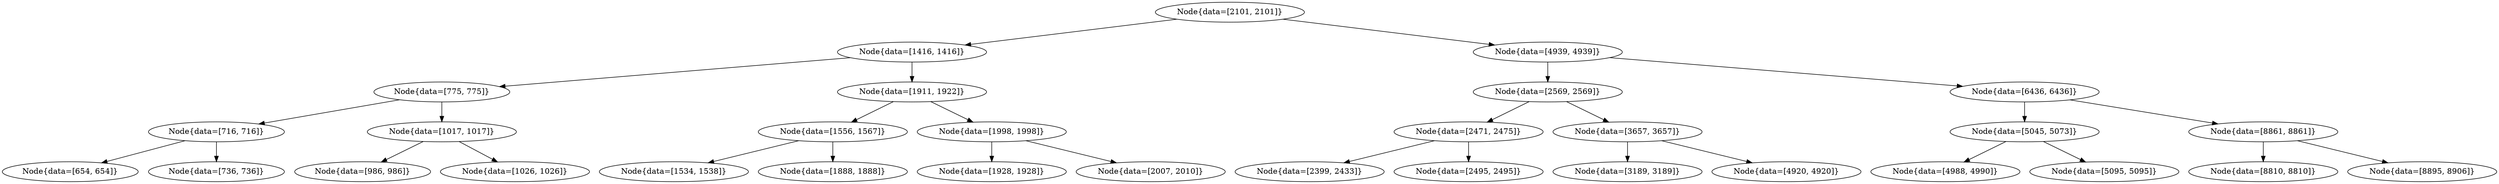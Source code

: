 digraph G{
2045532088 [label="Node{data=[2101, 2101]}"]
2045532088 -> 1455066764
1455066764 [label="Node{data=[1416, 1416]}"]
1455066764 -> 2001493596
2001493596 [label="Node{data=[775, 775]}"]
2001493596 -> 1290804289
1290804289 [label="Node{data=[716, 716]}"]
1290804289 -> 1471857648
1471857648 [label="Node{data=[654, 654]}"]
1290804289 -> 1442249061
1442249061 [label="Node{data=[736, 736]}"]
2001493596 -> 1088287545
1088287545 [label="Node{data=[1017, 1017]}"]
1088287545 -> 209972599
209972599 [label="Node{data=[986, 986]}"]
1088287545 -> 220666452
220666452 [label="Node{data=[1026, 1026]}"]
1455066764 -> 1878583108
1878583108 [label="Node{data=[1911, 1922]}"]
1878583108 -> 1083413945
1083413945 [label="Node{data=[1556, 1567]}"]
1083413945 -> 1407721609
1407721609 [label="Node{data=[1534, 1538]}"]
1083413945 -> 1722316058
1722316058 [label="Node{data=[1888, 1888]}"]
1878583108 -> 1321368652
1321368652 [label="Node{data=[1998, 1998]}"]
1321368652 -> 304088688
304088688 [label="Node{data=[1928, 1928]}"]
1321368652 -> 6193365
6193365 [label="Node{data=[2007, 2010]}"]
2045532088 -> 628831585
628831585 [label="Node{data=[4939, 4939]}"]
628831585 -> 2022055326
2022055326 [label="Node{data=[2569, 2569]}"]
2022055326 -> 1787266936
1787266936 [label="Node{data=[2471, 2475]}"]
1787266936 -> 514587349
514587349 [label="Node{data=[2399, 2433]}"]
1787266936 -> 1644631132
1644631132 [label="Node{data=[2495, 2495]}"]
2022055326 -> 707108719
707108719 [label="Node{data=[3657, 3657]}"]
707108719 -> 2093965588
2093965588 [label="Node{data=[3189, 3189]}"]
707108719 -> 1039352074
1039352074 [label="Node{data=[4920, 4920]}"]
628831585 -> 1728845596
1728845596 [label="Node{data=[6436, 6436]}"]
1728845596 -> 1641292405
1641292405 [label="Node{data=[5045, 5073]}"]
1641292405 -> 1712597146
1712597146 [label="Node{data=[4988, 4990]}"]
1641292405 -> 1095290435
1095290435 [label="Node{data=[5095, 5095]}"]
1728845596 -> 1190892929
1190892929 [label="Node{data=[8861, 8861]}"]
1190892929 -> 117227681
117227681 [label="Node{data=[8810, 8810]}"]
1190892929 -> 1097558044
1097558044 [label="Node{data=[8895, 8906]}"]
}